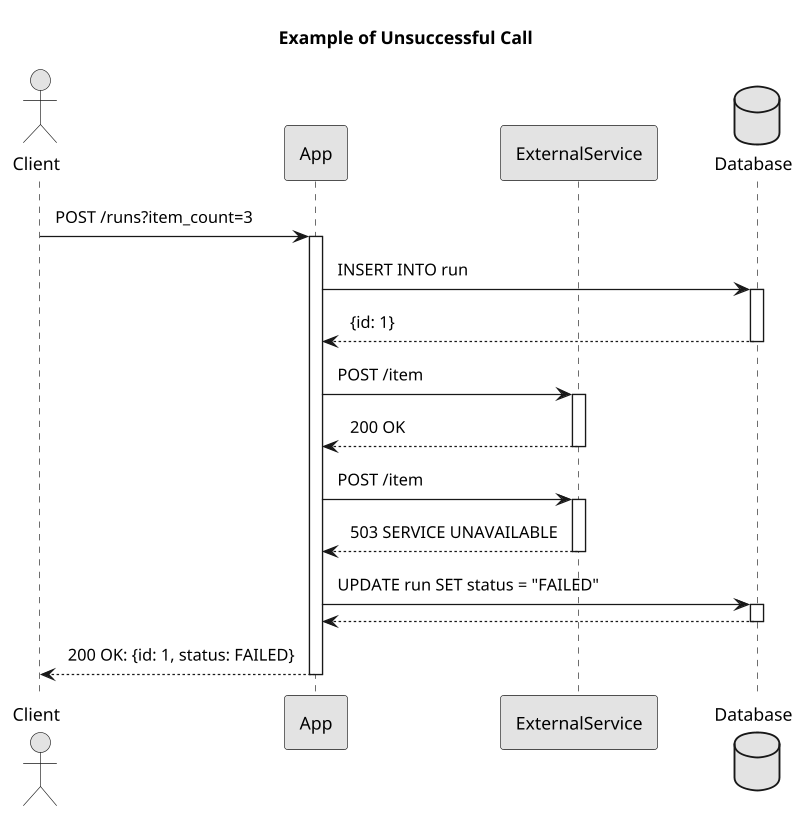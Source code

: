@startuml

scale 800 width
skinparam {
  padding 5
  monochrome true
  ParticipantPadding 30
}
autoactivate on

title Example of Unsuccessful Call

actor Client
participant App
participant ExternalService
database Database

Client -> App: POST /runs?item_count=3
App -> Database: INSERT INTO run
return {id: 1}
App -> ExternalService: POST /item
return 200 OK
App -> ExternalService: POST /item
return 503 SERVICE UNAVAILABLE
App -> Database: UPDATE run SET status = "FAILED"
return
return 200 OK: {id: 1, status: FAILED}

@enduml